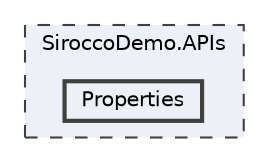 digraph "SiroccoDemo.APIs/Properties"
{
 // LATEX_PDF_SIZE
  bgcolor="transparent";
  edge [fontname=Helvetica,fontsize=10,labelfontname=Helvetica,labelfontsize=10];
  node [fontname=Helvetica,fontsize=10,shape=box,height=0.2,width=0.4];
  compound=true
  subgraph clusterdir_d8b1313e462f24a2a7be9d9d1fc1fe6f {
    graph [ bgcolor="#edf0f7", pencolor="grey25", label="SiroccoDemo.APIs", fontname=Helvetica,fontsize=10 style="filled,dashed", URL="dir_d8b1313e462f24a2a7be9d9d1fc1fe6f.html",tooltip=""]
  dir_1724f4155da7df8900255517b20a75d6 [label="Properties", fillcolor="#edf0f7", color="grey25", style="filled,bold", URL="dir_1724f4155da7df8900255517b20a75d6.html",tooltip=""];
  }
}
